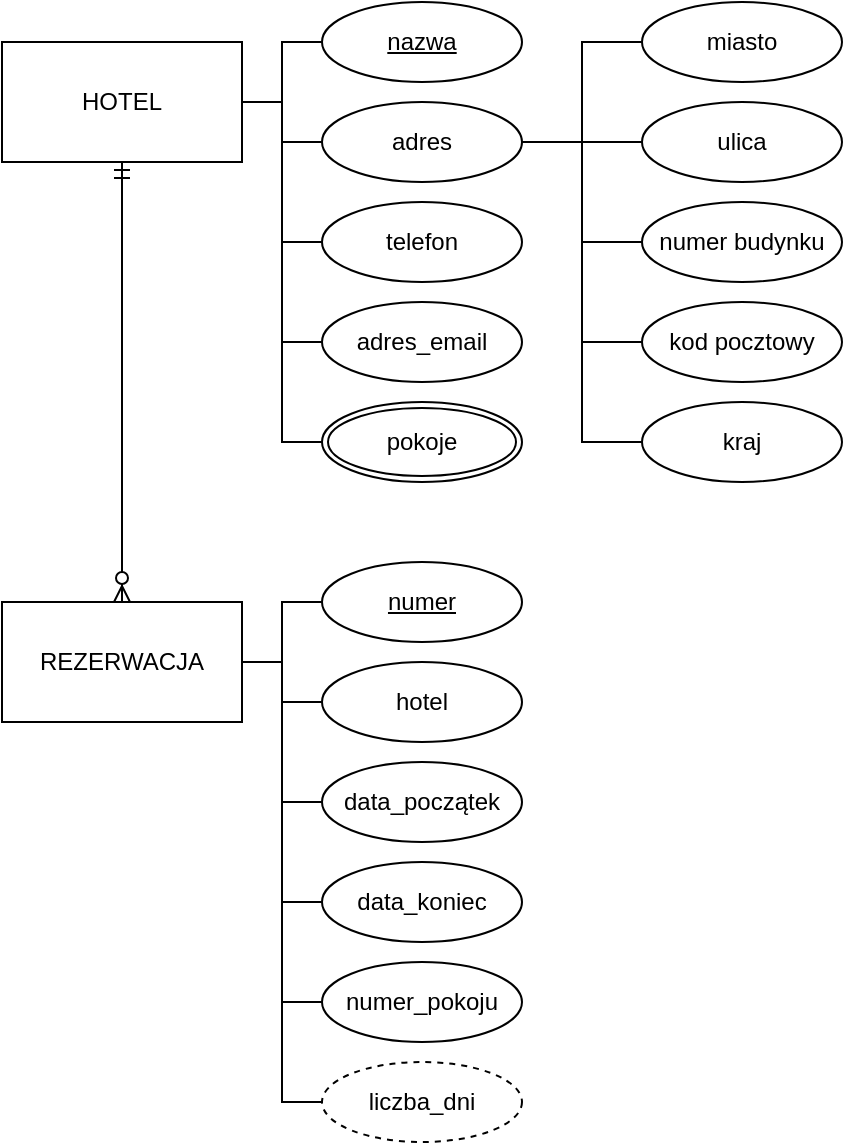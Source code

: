 <mxfile version="14.6.1" type="github"><diagram id="SDt28BaGnwVrHGRPTTH7" name="Page-1"><mxGraphModel dx="642" dy="419" grid="1" gridSize="10" guides="1" tooltips="1" connect="1" arrows="1" fold="1" page="1" pageScale="1" pageWidth="850" pageHeight="1100" math="0" shadow="0"><root><mxCell id="0"/><mxCell id="1" parent="0"/><mxCell id="gcFKJf471fb75VK1P99r-23" style="edgeStyle=orthogonalEdgeStyle;rounded=0;orthogonalLoop=1;jettySize=auto;html=1;endArrow=none;endFill=0;" edge="1" parent="1" source="gcFKJf471fb75VK1P99r-1" target="gcFKJf471fb75VK1P99r-2"><mxGeometry relative="1" as="geometry"/></mxCell><mxCell id="gcFKJf471fb75VK1P99r-24" style="edgeStyle=orthogonalEdgeStyle;rounded=0;orthogonalLoop=1;jettySize=auto;html=1;endArrow=none;endFill=0;" edge="1" parent="1" source="gcFKJf471fb75VK1P99r-1" target="gcFKJf471fb75VK1P99r-3"><mxGeometry relative="1" as="geometry"/></mxCell><mxCell id="gcFKJf471fb75VK1P99r-25" style="edgeStyle=orthogonalEdgeStyle;rounded=0;orthogonalLoop=1;jettySize=auto;html=1;entryX=0;entryY=0.5;entryDx=0;entryDy=0;endArrow=none;endFill=0;" edge="1" parent="1" source="gcFKJf471fb75VK1P99r-1" target="gcFKJf471fb75VK1P99r-9"><mxGeometry relative="1" as="geometry"/></mxCell><mxCell id="gcFKJf471fb75VK1P99r-26" style="edgeStyle=orthogonalEdgeStyle;rounded=0;orthogonalLoop=1;jettySize=auto;html=1;entryX=0;entryY=0.5;entryDx=0;entryDy=0;endArrow=none;endFill=0;" edge="1" parent="1" source="gcFKJf471fb75VK1P99r-1" target="gcFKJf471fb75VK1P99r-10"><mxGeometry relative="1" as="geometry"/></mxCell><mxCell id="gcFKJf471fb75VK1P99r-27" style="edgeStyle=orthogonalEdgeStyle;rounded=0;orthogonalLoop=1;jettySize=auto;html=1;entryX=0;entryY=0.5;entryDx=0;entryDy=0;endArrow=none;endFill=0;" edge="1" parent="1" source="gcFKJf471fb75VK1P99r-1" target="gcFKJf471fb75VK1P99r-12"><mxGeometry relative="1" as="geometry"/></mxCell><mxCell id="gcFKJf471fb75VK1P99r-41" style="edgeStyle=orthogonalEdgeStyle;rounded=0;orthogonalLoop=1;jettySize=auto;html=1;endArrow=ERzeroToMany;endFill=1;startArrow=ERmandOne;startFill=0;" edge="1" parent="1" source="gcFKJf471fb75VK1P99r-1" target="gcFKJf471fb75VK1P99r-14"><mxGeometry relative="1" as="geometry"/></mxCell><mxCell id="gcFKJf471fb75VK1P99r-1" value="HOTEL" style="rounded=0;whiteSpace=wrap;html=1;" vertex="1" parent="1"><mxGeometry x="40" y="40" width="120" height="60" as="geometry"/></mxCell><mxCell id="gcFKJf471fb75VK1P99r-2" value="&lt;u&gt;nazwa&lt;/u&gt;" style="ellipse;whiteSpace=wrap;html=1;" vertex="1" parent="1"><mxGeometry x="200" y="20" width="100" height="40" as="geometry"/></mxCell><mxCell id="gcFKJf471fb75VK1P99r-28" style="edgeStyle=orthogonalEdgeStyle;rounded=0;orthogonalLoop=1;jettySize=auto;html=1;entryX=0;entryY=0.5;entryDx=0;entryDy=0;endArrow=none;endFill=0;" edge="1" parent="1" source="gcFKJf471fb75VK1P99r-3" target="gcFKJf471fb75VK1P99r-4"><mxGeometry relative="1" as="geometry"/></mxCell><mxCell id="gcFKJf471fb75VK1P99r-29" style="edgeStyle=orthogonalEdgeStyle;rounded=0;orthogonalLoop=1;jettySize=auto;html=1;endArrow=none;endFill=0;" edge="1" parent="1" source="gcFKJf471fb75VK1P99r-3" target="gcFKJf471fb75VK1P99r-5"><mxGeometry relative="1" as="geometry"/></mxCell><mxCell id="gcFKJf471fb75VK1P99r-30" style="edgeStyle=orthogonalEdgeStyle;rounded=0;orthogonalLoop=1;jettySize=auto;html=1;entryX=0;entryY=0.5;entryDx=0;entryDy=0;endArrow=none;endFill=0;" edge="1" parent="1" source="gcFKJf471fb75VK1P99r-3" target="gcFKJf471fb75VK1P99r-6"><mxGeometry relative="1" as="geometry"/></mxCell><mxCell id="gcFKJf471fb75VK1P99r-31" style="edgeStyle=orthogonalEdgeStyle;rounded=0;orthogonalLoop=1;jettySize=auto;html=1;entryX=0;entryY=0.5;entryDx=0;entryDy=0;endArrow=none;endFill=0;" edge="1" parent="1" source="gcFKJf471fb75VK1P99r-3" target="gcFKJf471fb75VK1P99r-7"><mxGeometry relative="1" as="geometry"/></mxCell><mxCell id="gcFKJf471fb75VK1P99r-32" style="edgeStyle=orthogonalEdgeStyle;rounded=0;orthogonalLoop=1;jettySize=auto;html=1;entryX=0;entryY=0.5;entryDx=0;entryDy=0;endArrow=none;endFill=0;" edge="1" parent="1" source="gcFKJf471fb75VK1P99r-3" target="gcFKJf471fb75VK1P99r-8"><mxGeometry relative="1" as="geometry"/></mxCell><mxCell id="gcFKJf471fb75VK1P99r-3" value="adres" style="ellipse;whiteSpace=wrap;html=1;" vertex="1" parent="1"><mxGeometry x="200" y="70" width="100" height="40" as="geometry"/></mxCell><mxCell id="gcFKJf471fb75VK1P99r-4" value="miasto" style="ellipse;whiteSpace=wrap;html=1;" vertex="1" parent="1"><mxGeometry x="360" y="20" width="100" height="40" as="geometry"/></mxCell><mxCell id="gcFKJf471fb75VK1P99r-5" value="ulica" style="ellipse;whiteSpace=wrap;html=1;" vertex="1" parent="1"><mxGeometry x="360" y="70" width="100" height="40" as="geometry"/></mxCell><mxCell id="gcFKJf471fb75VK1P99r-6" value="numer budynku" style="ellipse;whiteSpace=wrap;html=1;" vertex="1" parent="1"><mxGeometry x="360" y="120" width="100" height="40" as="geometry"/></mxCell><mxCell id="gcFKJf471fb75VK1P99r-7" value="kod pocztowy" style="ellipse;whiteSpace=wrap;html=1;" vertex="1" parent="1"><mxGeometry x="360" y="170" width="100" height="40" as="geometry"/></mxCell><mxCell id="gcFKJf471fb75VK1P99r-8" value="kraj" style="ellipse;whiteSpace=wrap;html=1;" vertex="1" parent="1"><mxGeometry x="360" y="220" width="100" height="40" as="geometry"/></mxCell><mxCell id="gcFKJf471fb75VK1P99r-9" value="telefon" style="ellipse;whiteSpace=wrap;html=1;" vertex="1" parent="1"><mxGeometry x="200" y="120" width="100" height="40" as="geometry"/></mxCell><mxCell id="gcFKJf471fb75VK1P99r-10" value="adres_email" style="ellipse;whiteSpace=wrap;html=1;" vertex="1" parent="1"><mxGeometry x="200" y="170" width="100" height="40" as="geometry"/></mxCell><mxCell id="gcFKJf471fb75VK1P99r-12" value="&lt;div&gt;pokoje&lt;/div&gt;" style="ellipse;shape=doubleEllipse;margin=3;whiteSpace=wrap;html=1;align=center;" vertex="1" parent="1"><mxGeometry x="200" y="220" width="100" height="40" as="geometry"/></mxCell><mxCell id="gcFKJf471fb75VK1P99r-35" style="edgeStyle=orthogonalEdgeStyle;rounded=0;orthogonalLoop=1;jettySize=auto;html=1;endArrow=none;endFill=0;" edge="1" parent="1" source="gcFKJf471fb75VK1P99r-14" target="gcFKJf471fb75VK1P99r-16"><mxGeometry relative="1" as="geometry"/></mxCell><mxCell id="gcFKJf471fb75VK1P99r-36" style="edgeStyle=orthogonalEdgeStyle;rounded=0;orthogonalLoop=1;jettySize=auto;html=1;endArrow=none;endFill=0;" edge="1" parent="1" source="gcFKJf471fb75VK1P99r-14" target="gcFKJf471fb75VK1P99r-17"><mxGeometry relative="1" as="geometry"/></mxCell><mxCell id="gcFKJf471fb75VK1P99r-37" style="edgeStyle=orthogonalEdgeStyle;rounded=0;orthogonalLoop=1;jettySize=auto;html=1;entryX=0;entryY=0.5;entryDx=0;entryDy=0;endArrow=none;endFill=0;" edge="1" parent="1" source="gcFKJf471fb75VK1P99r-14" target="gcFKJf471fb75VK1P99r-18"><mxGeometry relative="1" as="geometry"/></mxCell><mxCell id="gcFKJf471fb75VK1P99r-38" style="edgeStyle=orthogonalEdgeStyle;rounded=0;orthogonalLoop=1;jettySize=auto;html=1;entryX=0;entryY=0.5;entryDx=0;entryDy=0;endArrow=none;endFill=0;" edge="1" parent="1" source="gcFKJf471fb75VK1P99r-14" target="gcFKJf471fb75VK1P99r-19"><mxGeometry relative="1" as="geometry"/></mxCell><mxCell id="gcFKJf471fb75VK1P99r-39" style="edgeStyle=orthogonalEdgeStyle;rounded=0;orthogonalLoop=1;jettySize=auto;html=1;entryX=0;entryY=0.5;entryDx=0;entryDy=0;endArrow=none;endFill=0;" edge="1" parent="1" source="gcFKJf471fb75VK1P99r-14" target="gcFKJf471fb75VK1P99r-20"><mxGeometry relative="1" as="geometry"/></mxCell><mxCell id="gcFKJf471fb75VK1P99r-40" style="edgeStyle=orthogonalEdgeStyle;rounded=0;orthogonalLoop=1;jettySize=auto;html=1;entryX=0;entryY=0.5;entryDx=0;entryDy=0;endArrow=none;endFill=0;" edge="1" parent="1" source="gcFKJf471fb75VK1P99r-14" target="gcFKJf471fb75VK1P99r-22"><mxGeometry relative="1" as="geometry"/></mxCell><mxCell id="gcFKJf471fb75VK1P99r-14" value="REZERWACJA" style="rounded=0;whiteSpace=wrap;html=1;" vertex="1" parent="1"><mxGeometry x="40" y="320" width="120" height="60" as="geometry"/></mxCell><mxCell id="gcFKJf471fb75VK1P99r-16" value="numer" style="ellipse;whiteSpace=wrap;html=1;align=center;fontStyle=4;" vertex="1" parent="1"><mxGeometry x="200" y="300" width="100" height="40" as="geometry"/></mxCell><mxCell id="gcFKJf471fb75VK1P99r-17" value="hotel" style="ellipse;whiteSpace=wrap;html=1;align=center;" vertex="1" parent="1"><mxGeometry x="200" y="350" width="100" height="40" as="geometry"/></mxCell><mxCell id="gcFKJf471fb75VK1P99r-18" value="data_początek" style="ellipse;whiteSpace=wrap;html=1;align=center;" vertex="1" parent="1"><mxGeometry x="200" y="400" width="100" height="40" as="geometry"/></mxCell><mxCell id="gcFKJf471fb75VK1P99r-19" value="data_koniec" style="ellipse;whiteSpace=wrap;html=1;align=center;" vertex="1" parent="1"><mxGeometry x="200" y="450" width="100" height="40" as="geometry"/></mxCell><mxCell id="gcFKJf471fb75VK1P99r-20" value="numer_pokoju" style="ellipse;whiteSpace=wrap;html=1;align=center;" vertex="1" parent="1"><mxGeometry x="200" y="500" width="100" height="40" as="geometry"/></mxCell><mxCell id="gcFKJf471fb75VK1P99r-22" value="&lt;div&gt;liczba_dni&lt;/div&gt;" style="ellipse;whiteSpace=wrap;html=1;align=center;dashed=1;" vertex="1" parent="1"><mxGeometry x="200" y="550" width="100" height="40" as="geometry"/></mxCell></root></mxGraphModel></diagram></mxfile>